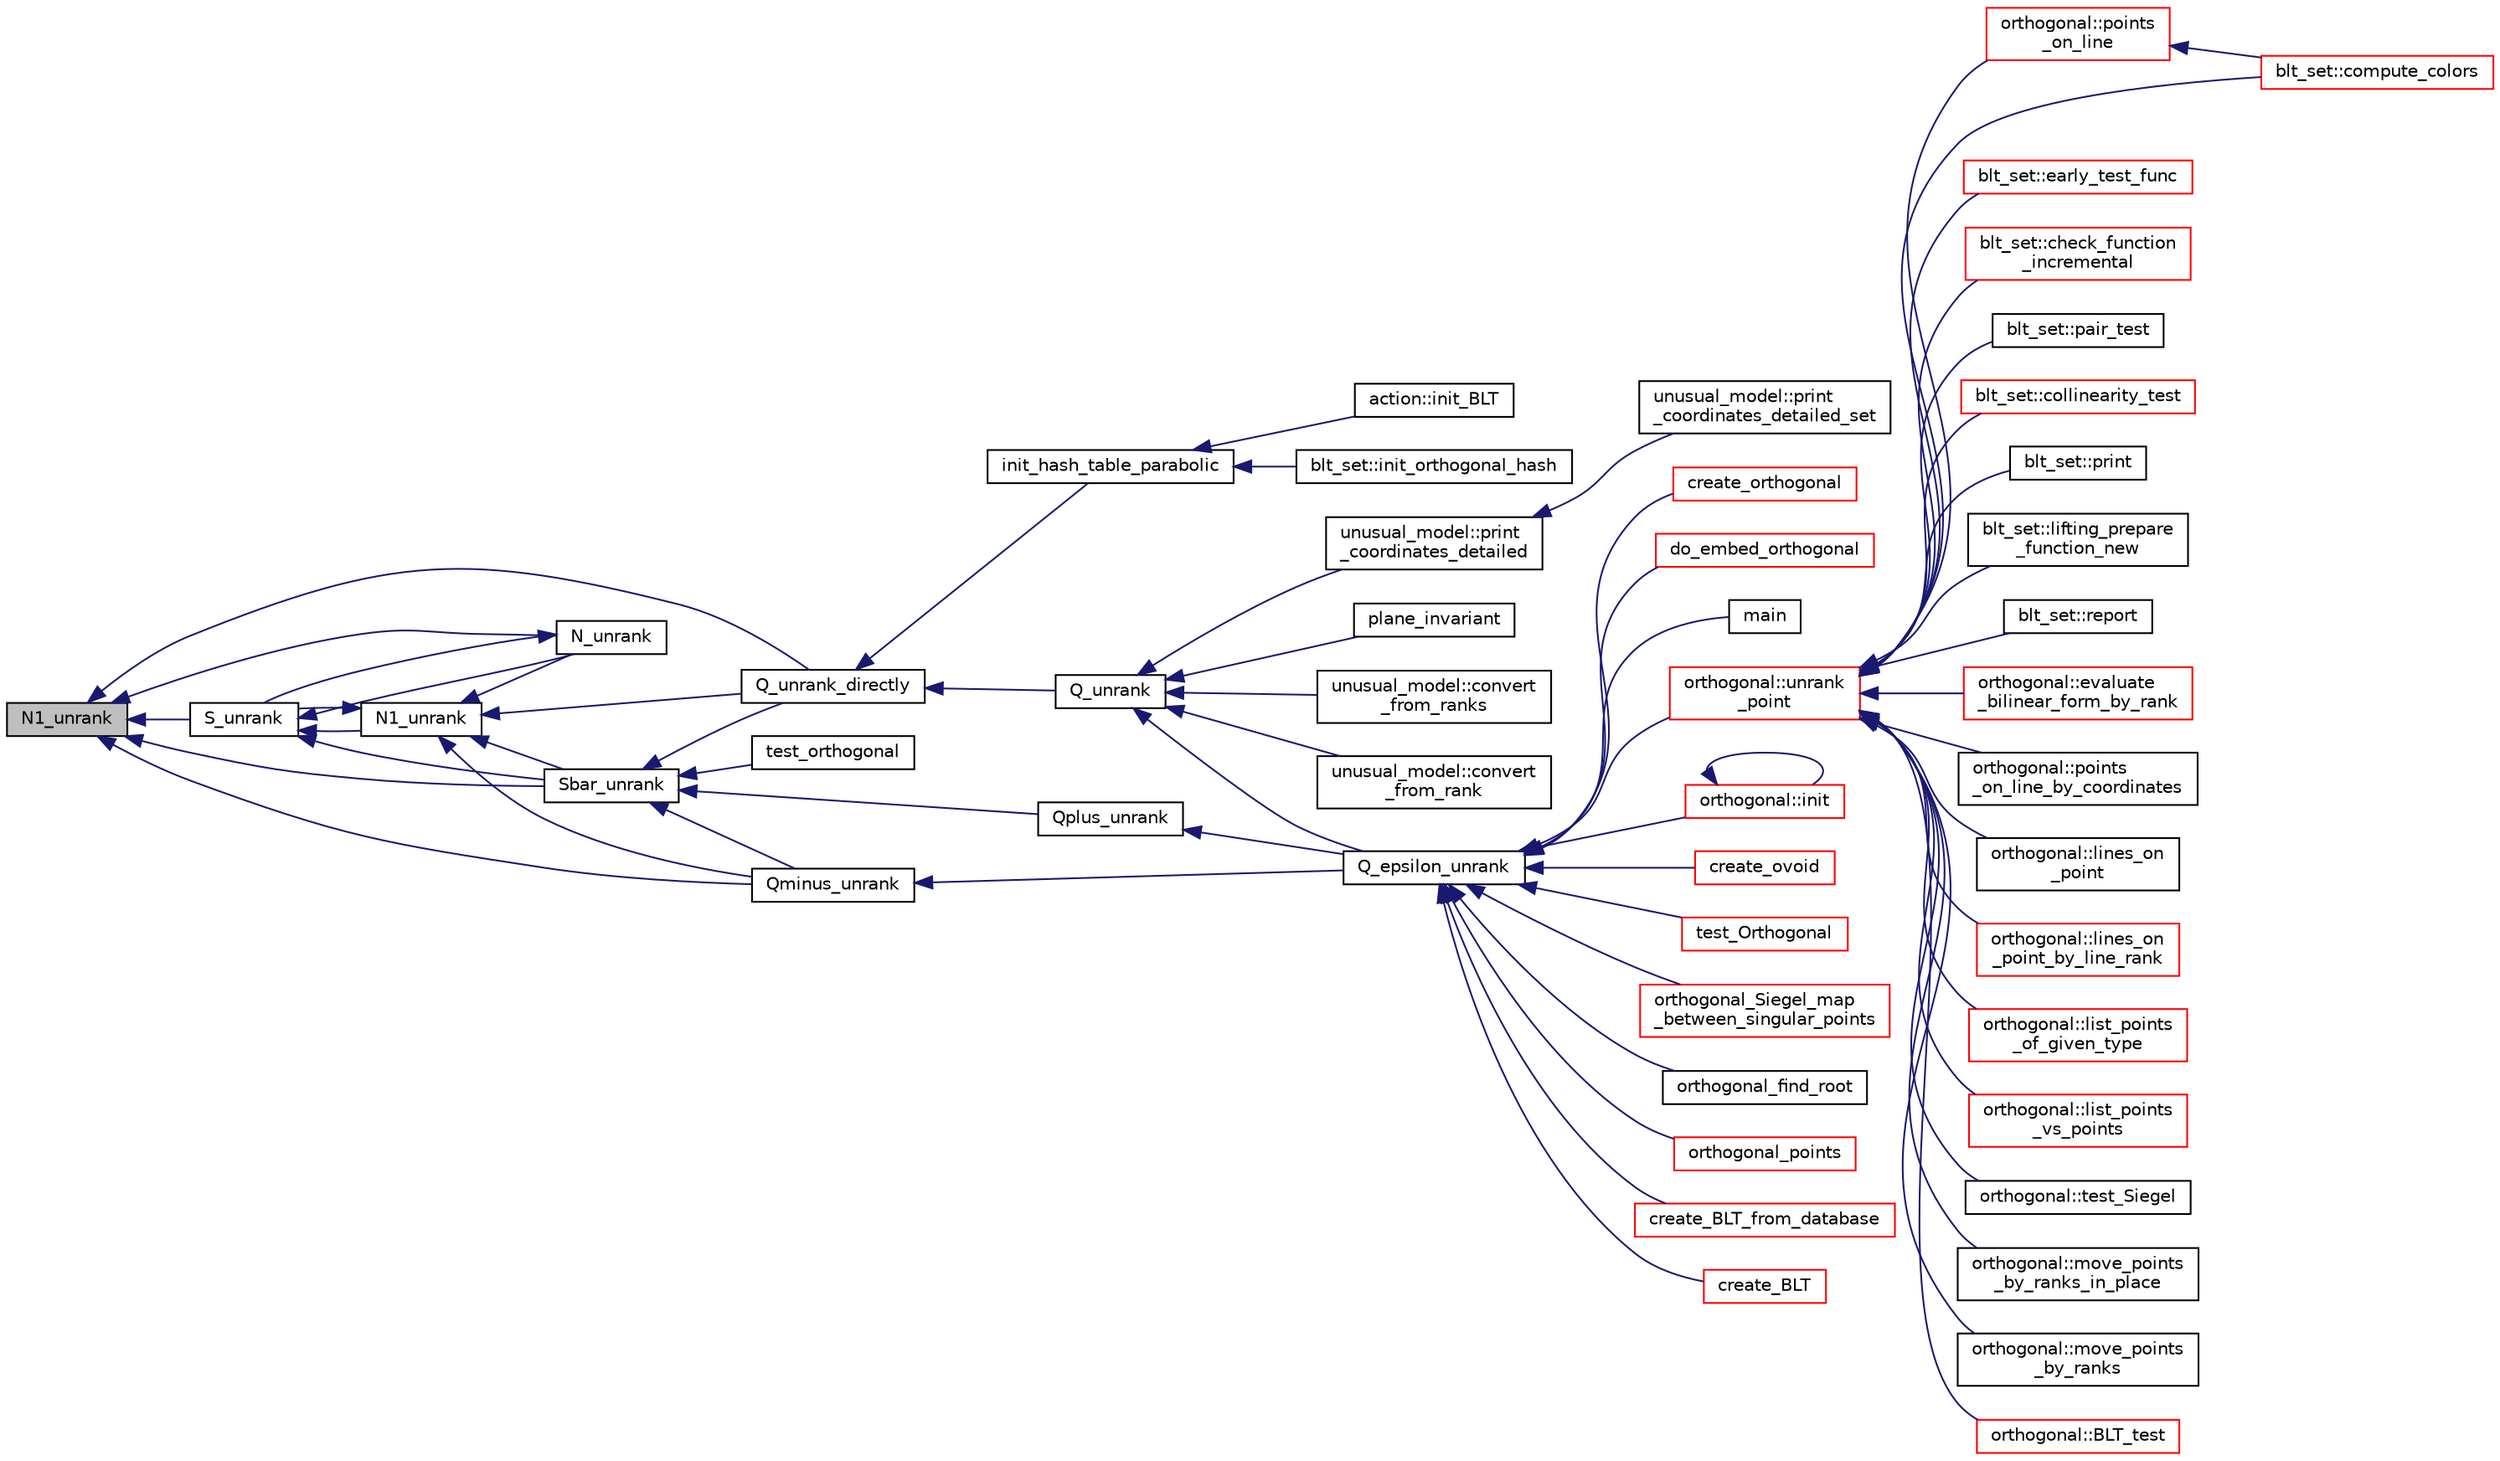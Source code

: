 digraph "N1_unrank"
{
  edge [fontname="Helvetica",fontsize="10",labelfontname="Helvetica",labelfontsize="10"];
  node [fontname="Helvetica",fontsize="10",shape=record];
  rankdir="LR";
  Node6626 [label="N1_unrank",height=0.2,width=0.4,color="black", fillcolor="grey75", style="filled", fontcolor="black"];
  Node6626 -> Node6627 [dir="back",color="midnightblue",fontsize="10",style="solid",fontname="Helvetica"];
  Node6627 [label="Q_unrank_directly",height=0.2,width=0.4,color="black", fillcolor="white", style="filled",URL="$db/da0/lib_2foundations_2geometry_2orthogonal__points_8_c.html#a105e7e72249e78fcf0785c69099d90ce"];
  Node6627 -> Node6628 [dir="back",color="midnightblue",fontsize="10",style="solid",fontname="Helvetica"];
  Node6628 [label="init_hash_table_parabolic",height=0.2,width=0.4,color="black", fillcolor="white", style="filled",URL="$db/da0/lib_2foundations_2geometry_2orthogonal__points_8_c.html#ac0501667678e59124c88842414489011"];
  Node6628 -> Node6629 [dir="back",color="midnightblue",fontsize="10",style="solid",fontname="Helvetica"];
  Node6629 [label="blt_set::init_orthogonal_hash",height=0.2,width=0.4,color="black", fillcolor="white", style="filled",URL="$d1/d3d/classblt__set.html#ad8a73370e16f2adf30172c3159ca8a74"];
  Node6628 -> Node6630 [dir="back",color="midnightblue",fontsize="10",style="solid",fontname="Helvetica"];
  Node6630 [label="action::init_BLT",height=0.2,width=0.4,color="black", fillcolor="white", style="filled",URL="$d2/d86/classaction.html#a0d33ca0ebe7467b984c3058520e02a0c"];
  Node6627 -> Node6631 [dir="back",color="midnightblue",fontsize="10",style="solid",fontname="Helvetica"];
  Node6631 [label="Q_unrank",height=0.2,width=0.4,color="black", fillcolor="white", style="filled",URL="$db/da0/lib_2foundations_2geometry_2orthogonal__points_8_c.html#a6d02923d5b54ef796934e753e6f5b65b"];
  Node6631 -> Node6632 [dir="back",color="midnightblue",fontsize="10",style="solid",fontname="Helvetica"];
  Node6632 [label="Q_epsilon_unrank",height=0.2,width=0.4,color="black", fillcolor="white", style="filled",URL="$db/da0/lib_2foundations_2geometry_2orthogonal__points_8_c.html#af162c4d30d4a6528299e37551c353e7b"];
  Node6632 -> Node6633 [dir="back",color="midnightblue",fontsize="10",style="solid",fontname="Helvetica"];
  Node6633 [label="main",height=0.2,width=0.4,color="black", fillcolor="white", style="filled",URL="$d1/d15/apps_2combinatorics_2orthogonal_8_c.html#a3c04138a5bfe5d72780bb7e82a18e627"];
  Node6632 -> Node6634 [dir="back",color="midnightblue",fontsize="10",style="solid",fontname="Helvetica"];
  Node6634 [label="orthogonal::unrank\l_point",height=0.2,width=0.4,color="red", fillcolor="white", style="filled",URL="$d7/daa/classorthogonal.html#ab655117100f7c66c19817b84ac5ac0a0"];
  Node6634 -> Node6635 [dir="back",color="midnightblue",fontsize="10",style="solid",fontname="Helvetica"];
  Node6635 [label="blt_set::compute_colors",height=0.2,width=0.4,color="red", fillcolor="white", style="filled",URL="$d1/d3d/classblt__set.html#a6629b3a1a50c0f2736034abaea6f7d63"];
  Node6634 -> Node6639 [dir="back",color="midnightblue",fontsize="10",style="solid",fontname="Helvetica"];
  Node6639 [label="blt_set::early_test_func",height=0.2,width=0.4,color="red", fillcolor="white", style="filled",URL="$d1/d3d/classblt__set.html#ae13ce00db0bbbf0a157ee02a3aaea3c7"];
  Node6634 -> Node6661 [dir="back",color="midnightblue",fontsize="10",style="solid",fontname="Helvetica"];
  Node6661 [label="blt_set::check_function\l_incremental",height=0.2,width=0.4,color="red", fillcolor="white", style="filled",URL="$d1/d3d/classblt__set.html#ae898e6318ef4382066d94f50196b9b81"];
  Node6634 -> Node6664 [dir="back",color="midnightblue",fontsize="10",style="solid",fontname="Helvetica"];
  Node6664 [label="blt_set::pair_test",height=0.2,width=0.4,color="black", fillcolor="white", style="filled",URL="$d1/d3d/classblt__set.html#a010e746fd6fc5a539cec27bced4ff477"];
  Node6634 -> Node6665 [dir="back",color="midnightblue",fontsize="10",style="solid",fontname="Helvetica"];
  Node6665 [label="blt_set::collinearity_test",height=0.2,width=0.4,color="red", fillcolor="white", style="filled",URL="$d1/d3d/classblt__set.html#a6031271267004d6f16cb6b59f9c31ec2"];
  Node6634 -> Node6667 [dir="back",color="midnightblue",fontsize="10",style="solid",fontname="Helvetica"];
  Node6667 [label="blt_set::print",height=0.2,width=0.4,color="black", fillcolor="white", style="filled",URL="$d1/d3d/classblt__set.html#a9d3e3ea3bb297022cc23c02d4233bb8b"];
  Node6634 -> Node6668 [dir="back",color="midnightblue",fontsize="10",style="solid",fontname="Helvetica"];
  Node6668 [label="blt_set::lifting_prepare\l_function_new",height=0.2,width=0.4,color="black", fillcolor="white", style="filled",URL="$d1/d3d/classblt__set.html#a1314b7c0a3b78ba54c0f61a397d8afce"];
  Node6634 -> Node6669 [dir="back",color="midnightblue",fontsize="10",style="solid",fontname="Helvetica"];
  Node6669 [label="blt_set::report",height=0.2,width=0.4,color="black", fillcolor="white", style="filled",URL="$d1/d3d/classblt__set.html#a6b19f88bd2b92ebfba7e7c362eb9065c"];
  Node6634 -> Node6670 [dir="back",color="midnightblue",fontsize="10",style="solid",fontname="Helvetica"];
  Node6670 [label="orthogonal::evaluate\l_bilinear_form_by_rank",height=0.2,width=0.4,color="red", fillcolor="white", style="filled",URL="$d7/daa/classorthogonal.html#ab4f6117f55f6fbd0fb2bd8b4c8d981bf"];
  Node6634 -> Node6698 [dir="back",color="midnightblue",fontsize="10",style="solid",fontname="Helvetica"];
  Node6698 [label="orthogonal::points\l_on_line",height=0.2,width=0.4,color="red", fillcolor="white", style="filled",URL="$d7/daa/classorthogonal.html#afe1cc564902cc557d4d4d2ff85ee6839"];
  Node6698 -> Node6635 [dir="back",color="midnightblue",fontsize="10",style="solid",fontname="Helvetica"];
  Node6634 -> Node6744 [dir="back",color="midnightblue",fontsize="10",style="solid",fontname="Helvetica"];
  Node6744 [label="orthogonal::points\l_on_line_by_coordinates",height=0.2,width=0.4,color="black", fillcolor="white", style="filled",URL="$d7/daa/classorthogonal.html#a50fb1aa349d159551e82075f1f5f788d"];
  Node6634 -> Node6745 [dir="back",color="midnightblue",fontsize="10",style="solid",fontname="Helvetica"];
  Node6745 [label="orthogonal::lines_on\l_point",height=0.2,width=0.4,color="black", fillcolor="white", style="filled",URL="$d7/daa/classorthogonal.html#aa3249c7fddbc156af817fb274e41c914"];
  Node6634 -> Node6746 [dir="back",color="midnightblue",fontsize="10",style="solid",fontname="Helvetica"];
  Node6746 [label="orthogonal::lines_on\l_point_by_line_rank",height=0.2,width=0.4,color="red", fillcolor="white", style="filled",URL="$d7/daa/classorthogonal.html#adc21874b6da3cd3585c704994fb538aa"];
  Node6634 -> Node6766 [dir="back",color="midnightblue",fontsize="10",style="solid",fontname="Helvetica"];
  Node6766 [label="orthogonal::list_points\l_of_given_type",height=0.2,width=0.4,color="red", fillcolor="white", style="filled",URL="$d7/daa/classorthogonal.html#a80ded28f55a2191d5a5ec5fe9ee1a4c7"];
  Node6634 -> Node6772 [dir="back",color="midnightblue",fontsize="10",style="solid",fontname="Helvetica"];
  Node6772 [label="orthogonal::list_points\l_vs_points",height=0.2,width=0.4,color="red", fillcolor="white", style="filled",URL="$d7/daa/classorthogonal.html#a80258158dfa1470b42e9036b07c7dfbb"];
  Node6634 -> Node6774 [dir="back",color="midnightblue",fontsize="10",style="solid",fontname="Helvetica"];
  Node6774 [label="orthogonal::test_Siegel",height=0.2,width=0.4,color="black", fillcolor="white", style="filled",URL="$d7/daa/classorthogonal.html#ad6d248c572d92abe41416065addd4a69"];
  Node6634 -> Node6775 [dir="back",color="midnightblue",fontsize="10",style="solid",fontname="Helvetica"];
  Node6775 [label="orthogonal::move_points\l_by_ranks_in_place",height=0.2,width=0.4,color="black", fillcolor="white", style="filled",URL="$d7/daa/classorthogonal.html#a82fac7f7528e41392b5fe89860d4204d"];
  Node6634 -> Node6776 [dir="back",color="midnightblue",fontsize="10",style="solid",fontname="Helvetica"];
  Node6776 [label="orthogonal::move_points\l_by_ranks",height=0.2,width=0.4,color="black", fillcolor="white", style="filled",URL="$d7/daa/classorthogonal.html#a6b1b57c7b6114d7d51c9375fe5014b22"];
  Node6634 -> Node6777 [dir="back",color="midnightblue",fontsize="10",style="solid",fontname="Helvetica"];
  Node6777 [label="orthogonal::BLT_test",height=0.2,width=0.4,color="red", fillcolor="white", style="filled",URL="$d7/daa/classorthogonal.html#a019329f3f04ea9accbca7f7816183f6a"];
  Node6632 -> Node6768 [dir="back",color="midnightblue",fontsize="10",style="solid",fontname="Helvetica"];
  Node6768 [label="orthogonal::init",height=0.2,width=0.4,color="red", fillcolor="white", style="filled",URL="$d7/daa/classorthogonal.html#a8bd53ba30f34ac50889503f0f3ef6deb"];
  Node6768 -> Node6768 [dir="back",color="midnightblue",fontsize="10",style="solid",fontname="Helvetica"];
  Node6632 -> Node7072 [dir="back",color="midnightblue",fontsize="10",style="solid",fontname="Helvetica"];
  Node7072 [label="create_ovoid",height=0.2,width=0.4,color="red", fillcolor="white", style="filled",URL="$d9/dbf/projective__space_2ovoid_8_c.html#a812088e2c64cb8a0834e9eacae4b92a6"];
  Node6632 -> Node7074 [dir="back",color="midnightblue",fontsize="10",style="solid",fontname="Helvetica"];
  Node7074 [label="test_Orthogonal",height=0.2,width=0.4,color="red", fillcolor="white", style="filled",URL="$db/da0/lib_2foundations_2geometry_2orthogonal__points_8_c.html#a071f90f8a33649e2d4a8f5c9a401a4f4"];
  Node6632 -> Node7075 [dir="back",color="midnightblue",fontsize="10",style="solid",fontname="Helvetica"];
  Node7075 [label="orthogonal_Siegel_map\l_between_singular_points",height=0.2,width=0.4,color="red", fillcolor="white", style="filled",URL="$db/da0/lib_2foundations_2geometry_2orthogonal__points_8_c.html#a2c6c42534b7915aacd84bb9725488fa9"];
  Node6632 -> Node7077 [dir="back",color="midnightblue",fontsize="10",style="solid",fontname="Helvetica"];
  Node7077 [label="orthogonal_find_root",height=0.2,width=0.4,color="black", fillcolor="white", style="filled",URL="$db/da0/lib_2foundations_2geometry_2orthogonal__points_8_c.html#a6c7b16f839dc3e1ee95f61a37139c8a0"];
  Node6632 -> Node7078 [dir="back",color="midnightblue",fontsize="10",style="solid",fontname="Helvetica"];
  Node7078 [label="orthogonal_points",height=0.2,width=0.4,color="red", fillcolor="white", style="filled",URL="$d7/d83/points_8_c.html#a2a86a595e599aecd619f0046595252e4"];
  Node6632 -> Node7080 [dir="back",color="midnightblue",fontsize="10",style="solid",fontname="Helvetica"];
  Node7080 [label="create_BLT_from_database",height=0.2,width=0.4,color="red", fillcolor="white", style="filled",URL="$d4/d67/geometry_8h.html#a15bdf4e24e26757ef7b2e16f06afd1e6"];
  Node6632 -> Node7082 [dir="back",color="midnightblue",fontsize="10",style="solid",fontname="Helvetica"];
  Node7082 [label="create_BLT",height=0.2,width=0.4,color="red", fillcolor="white", style="filled",URL="$d4/d67/geometry_8h.html#a5a6f4081a90668e2e95f8e4886d241d9"];
  Node6632 -> Node7083 [dir="back",color="midnightblue",fontsize="10",style="solid",fontname="Helvetica"];
  Node7083 [label="create_orthogonal",height=0.2,width=0.4,color="red", fillcolor="white", style="filled",URL="$d4/d67/geometry_8h.html#af56e0787251ddb889edb236e423aff02"];
  Node6632 -> Node7084 [dir="back",color="midnightblue",fontsize="10",style="solid",fontname="Helvetica"];
  Node7084 [label="do_embed_orthogonal",height=0.2,width=0.4,color="red", fillcolor="white", style="filled",URL="$d4/d67/geometry_8h.html#a7b472fe7f4332da48b2e47e2370cf338"];
  Node6631 -> Node7086 [dir="back",color="midnightblue",fontsize="10",style="solid",fontname="Helvetica"];
  Node7086 [label="plane_invariant",height=0.2,width=0.4,color="black", fillcolor="white", style="filled",URL="$d4/d67/geometry_8h.html#a8cf23c42f17766e6ae13094522b91f19"];
  Node6631 -> Node7087 [dir="back",color="midnightblue",fontsize="10",style="solid",fontname="Helvetica"];
  Node7087 [label="unusual_model::convert\l_from_ranks",height=0.2,width=0.4,color="black", fillcolor="white", style="filled",URL="$dc/d50/classunusual__model.html#affe6f50031dfc606a0dca7ff5e26cc14"];
  Node6631 -> Node7088 [dir="back",color="midnightblue",fontsize="10",style="solid",fontname="Helvetica"];
  Node7088 [label="unusual_model::convert\l_from_rank",height=0.2,width=0.4,color="black", fillcolor="white", style="filled",URL="$dc/d50/classunusual__model.html#a54cf56041ed1ebe0517a2a4005932249"];
  Node6631 -> Node7089 [dir="back",color="midnightblue",fontsize="10",style="solid",fontname="Helvetica"];
  Node7089 [label="unusual_model::print\l_coordinates_detailed",height=0.2,width=0.4,color="black", fillcolor="white", style="filled",URL="$dc/d50/classunusual__model.html#a0c4ba0e0f35a1220693020cf318e9f75"];
  Node7089 -> Node7090 [dir="back",color="midnightblue",fontsize="10",style="solid",fontname="Helvetica"];
  Node7090 [label="unusual_model::print\l_coordinates_detailed_set",height=0.2,width=0.4,color="black", fillcolor="white", style="filled",URL="$dc/d50/classunusual__model.html#a42a0d371727666bc006fc29d804c8d56"];
  Node6626 -> Node7091 [dir="back",color="midnightblue",fontsize="10",style="solid",fontname="Helvetica"];
  Node7091 [label="Qminus_unrank",height=0.2,width=0.4,color="black", fillcolor="white", style="filled",URL="$db/da0/lib_2foundations_2geometry_2orthogonal__points_8_c.html#ac2dd18f435ab479095b836a483c12c7d"];
  Node7091 -> Node6632 [dir="back",color="midnightblue",fontsize="10",style="solid",fontname="Helvetica"];
  Node6626 -> Node7092 [dir="back",color="midnightblue",fontsize="10",style="solid",fontname="Helvetica"];
  Node7092 [label="S_unrank",height=0.2,width=0.4,color="black", fillcolor="white", style="filled",URL="$db/da0/lib_2foundations_2geometry_2orthogonal__points_8_c.html#a18964a35af25f1b4a85f4eaeb1543d92"];
  Node7092 -> Node7093 [dir="back",color="midnightblue",fontsize="10",style="solid",fontname="Helvetica"];
  Node7093 [label="N_unrank",height=0.2,width=0.4,color="black", fillcolor="white", style="filled",URL="$db/da0/lib_2foundations_2geometry_2orthogonal__points_8_c.html#ab79724bd19da3bc1b383550113f9d7aa"];
  Node7093 -> Node7092 [dir="back",color="midnightblue",fontsize="10",style="solid",fontname="Helvetica"];
  Node7092 -> Node7094 [dir="back",color="midnightblue",fontsize="10",style="solid",fontname="Helvetica"];
  Node7094 [label="N1_unrank",height=0.2,width=0.4,color="black", fillcolor="white", style="filled",URL="$db/da0/lib_2foundations_2geometry_2orthogonal__points_8_c.html#aa9427e27f7f207c1baff3a34cc5d78cf"];
  Node7094 -> Node6627 [dir="back",color="midnightblue",fontsize="10",style="solid",fontname="Helvetica"];
  Node7094 -> Node7091 [dir="back",color="midnightblue",fontsize="10",style="solid",fontname="Helvetica"];
  Node7094 -> Node7092 [dir="back",color="midnightblue",fontsize="10",style="solid",fontname="Helvetica"];
  Node7094 -> Node7093 [dir="back",color="midnightblue",fontsize="10",style="solid",fontname="Helvetica"];
  Node7094 -> Node7095 [dir="back",color="midnightblue",fontsize="10",style="solid",fontname="Helvetica"];
  Node7095 [label="Sbar_unrank",height=0.2,width=0.4,color="black", fillcolor="white", style="filled",URL="$db/da0/lib_2foundations_2geometry_2orthogonal__points_8_c.html#a65d9b9ccfff12dd92f4f4e8360701c98"];
  Node7095 -> Node6627 [dir="back",color="midnightblue",fontsize="10",style="solid",fontname="Helvetica"];
  Node7095 -> Node7096 [dir="back",color="midnightblue",fontsize="10",style="solid",fontname="Helvetica"];
  Node7096 [label="Qplus_unrank",height=0.2,width=0.4,color="black", fillcolor="white", style="filled",URL="$db/da0/lib_2foundations_2geometry_2orthogonal__points_8_c.html#ad50512edd586919700e033744b4a03c8"];
  Node7096 -> Node6632 [dir="back",color="midnightblue",fontsize="10",style="solid",fontname="Helvetica"];
  Node7095 -> Node7091 [dir="back",color="midnightblue",fontsize="10",style="solid",fontname="Helvetica"];
  Node7095 -> Node7097 [dir="back",color="midnightblue",fontsize="10",style="solid",fontname="Helvetica"];
  Node7097 [label="test_orthogonal",height=0.2,width=0.4,color="black", fillcolor="white", style="filled",URL="$db/da0/lib_2foundations_2geometry_2orthogonal__points_8_c.html#ac991de424f12f1e96291c9df540caf16"];
  Node7092 -> Node7095 [dir="back",color="midnightblue",fontsize="10",style="solid",fontname="Helvetica"];
  Node6626 -> Node7093 [dir="back",color="midnightblue",fontsize="10",style="solid",fontname="Helvetica"];
  Node6626 -> Node7095 [dir="back",color="midnightblue",fontsize="10",style="solid",fontname="Helvetica"];
}
